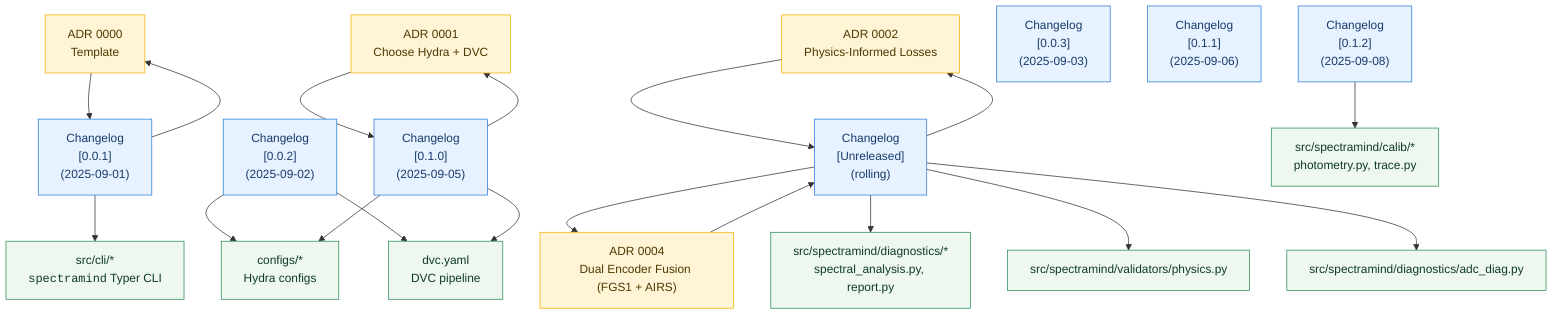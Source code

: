 flowchart TD
  %% ==========================
  %% PROVENANCE GRAPH (ADRs ↔ Changelog ↔ Code)
  %% ==========================

  %% ADRs
  A0000["ADR 0000<br/>Template"]
  A0001["ADR 0001<br/>Choose Hydra + DVC"]
  A0002["ADR 0002<br/>Physics-Informed Losses"]
  A0004["ADR 0004<br/>Dual Encoder Fusion (FGS1 + AIRS)"]

  %% Changelog releases
  C0001["Changelog<br/>[0.0.1]<br/>(2025-09-01)"]
  C0002["Changelog<br/>[0.0.2]<br/>(2025-09-02)"]
  C0003["Changelog<br/>[0.0.3]<br/>(2025-09-03)"]
  C0100["Changelog<br/>[0.1.0]<br/>(2025-09-05)"]
  C0110["Changelog<br/>[0.1.1]<br/>(2025-09-06)"]
  C0120["Changelog<br/>[0.1.2]<br/>(2025-09-08)"]
  CUNREL["Changelog<br/>[Unreleased]<br/>(rolling)"]

  %% Code modules (representative anchors)
  M_CLI["src/cli/*<br/><code>spectramind</code> Typer CLI"]
  M_CFG["configs/*<br/>Hydra configs"]
  M_DVC["dvc.yaml<br/>DVC pipeline"]
  M_CALIB["src/spectramind/calib/*<br/>photometry.py, trace.py"]
  M_DIAG["src/spectramind/diagnostics/*<br/>spectral_analysis.py, report.py"]
  M_VALID["src/spectramind/validators/physics.py"]
  M_ADC["src/spectramind/diagnostics/adc_diag.py"]

  %% ADR -> Changelog (decision implemented)
  A0000 --> C0001
  A0001 --> C0100
  A0002 --> CUNREL
  A0004 --> CUNREL

  %% Changelog -> ADR (bi-directional provenance)
  C0001 --> A0000
  C0100 --> A0001
  CUNREL --> A0002
  CUNREL --> A0004

  %% Changelog -> Code (what landed where)
  C0001 --> M_CLI
  C0002 --> M_CFG
  C0002 --> M_DVC
  C0100 --> M_CFG
  C0100 --> M_DVC
  C0120 --> M_CALIB
  CUNREL --> M_DIAG
  CUNREL --> M_VALID
  CUNREL --> M_ADC

  %% Styling
  classDef adr fill:#fff4d6,stroke:#f2b200,stroke-width:1px,color:#4a3b00;
  classDef cl fill:#e6f2ff,stroke:#2b7bd8,stroke-width:1px,color:#193a6a;
  classDef mod fill:#eef8f1,stroke:#2a8b57,stroke-width:1px,color:#0f3a28;

  class A0000,A0001,A0002,A0004 adr;
  class C0001,C0002,C0003,C0100,C0110,C0120,CUNREL cl;
  class M_CLI,M_CFG,M_DVC,M_CALIB,M_DIAG,M_VALID,M_ADC mod;